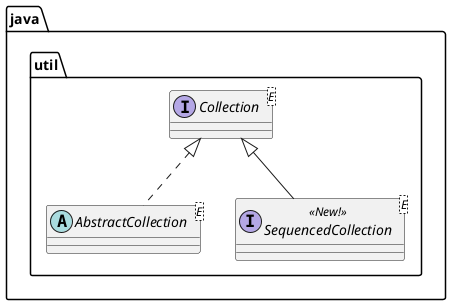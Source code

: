 @startuml
package java.util {
  
  interface Collection<E>
  abstract AbstractCollection<E> implements Collection
  interface SequencedCollection<E> <<New!>> extends Collection
  
}
@enduml
